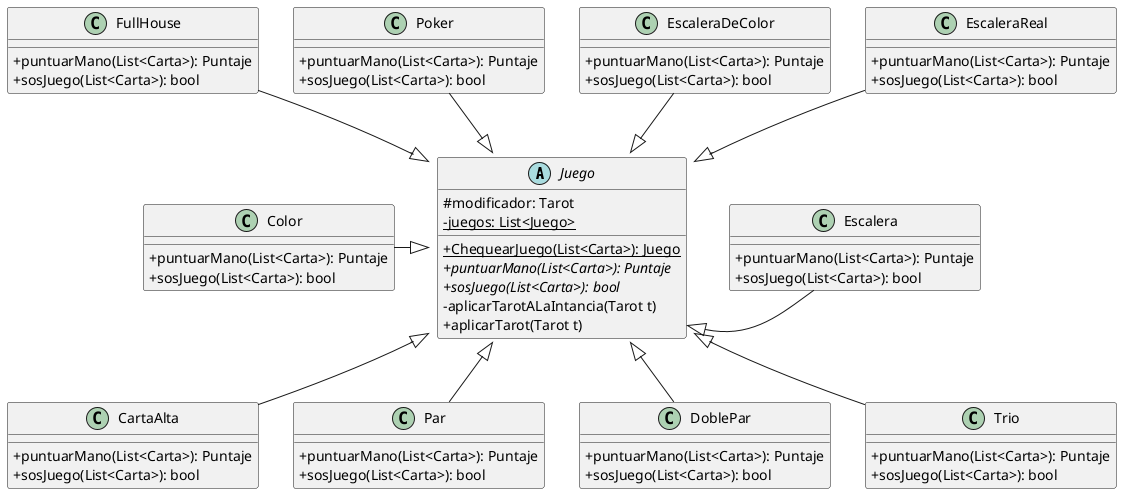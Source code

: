 @startuml Juego
skinparam classAttributeIconSize 0

abstract Juego {
#modificador: Tarot
-{static}juegos: List<Juego>
+{static}ChequearJuego(List<Carta>): Juego
+{abstract}puntuarMano(List<Carta>): Puntaje
+{abstract}sosJuego(List<Carta>): bool
-aplicarTarotALaIntancia(Tarot t)
+aplicarTarot(Tarot t)
}


class CartaAlta {
+puntuarMano(List<Carta>): Puntaje
+sosJuego(List<Carta>): bool
}

class Par {
+puntuarMano(List<Carta>): Puntaje
+sosJuego(List<Carta>): bool
}

class DoblePar {
+puntuarMano(List<Carta>): Puntaje
+sosJuego(List<Carta>): bool
}

class Trio {
+puntuarMano(List<Carta>): Puntaje
+sosJuego(List<Carta>): bool
}

class Escalera {
+puntuarMano(List<Carta>): Puntaje
+sosJuego(List<Carta>): bool
}

class Color {
+puntuarMano(List<Carta>): Puntaje
+sosJuego(List<Carta>): bool
}

class FullHouse {
+puntuarMano(List<Carta>): Puntaje
+sosJuego(List<Carta>): bool
}

class Poker {
+puntuarMano(List<Carta>): Puntaje
+sosJuego(List<Carta>): bool
}

class EscaleraDeColor {
+puntuarMano(List<Carta>): Puntaje
+sosJuego(List<Carta>): bool
}

class EscaleraReal  {
+puntuarMano(List<Carta>): Puntaje
+sosJuego(List<Carta>): bool
}

CartaAlta -up-|> Juego
Par -up-|> Juego
DoblePar -up-|> Juego
Trio -up-|> Juego
Escalera -left-|> Juego::aplicarTarot
Color -right-|> Juego
FullHouse -down-|> Juego
Poker -down-|> Juego
EscaleraDeColor -down-|> Juego
EscaleraReal -down-|> Juego


@enduml Clases